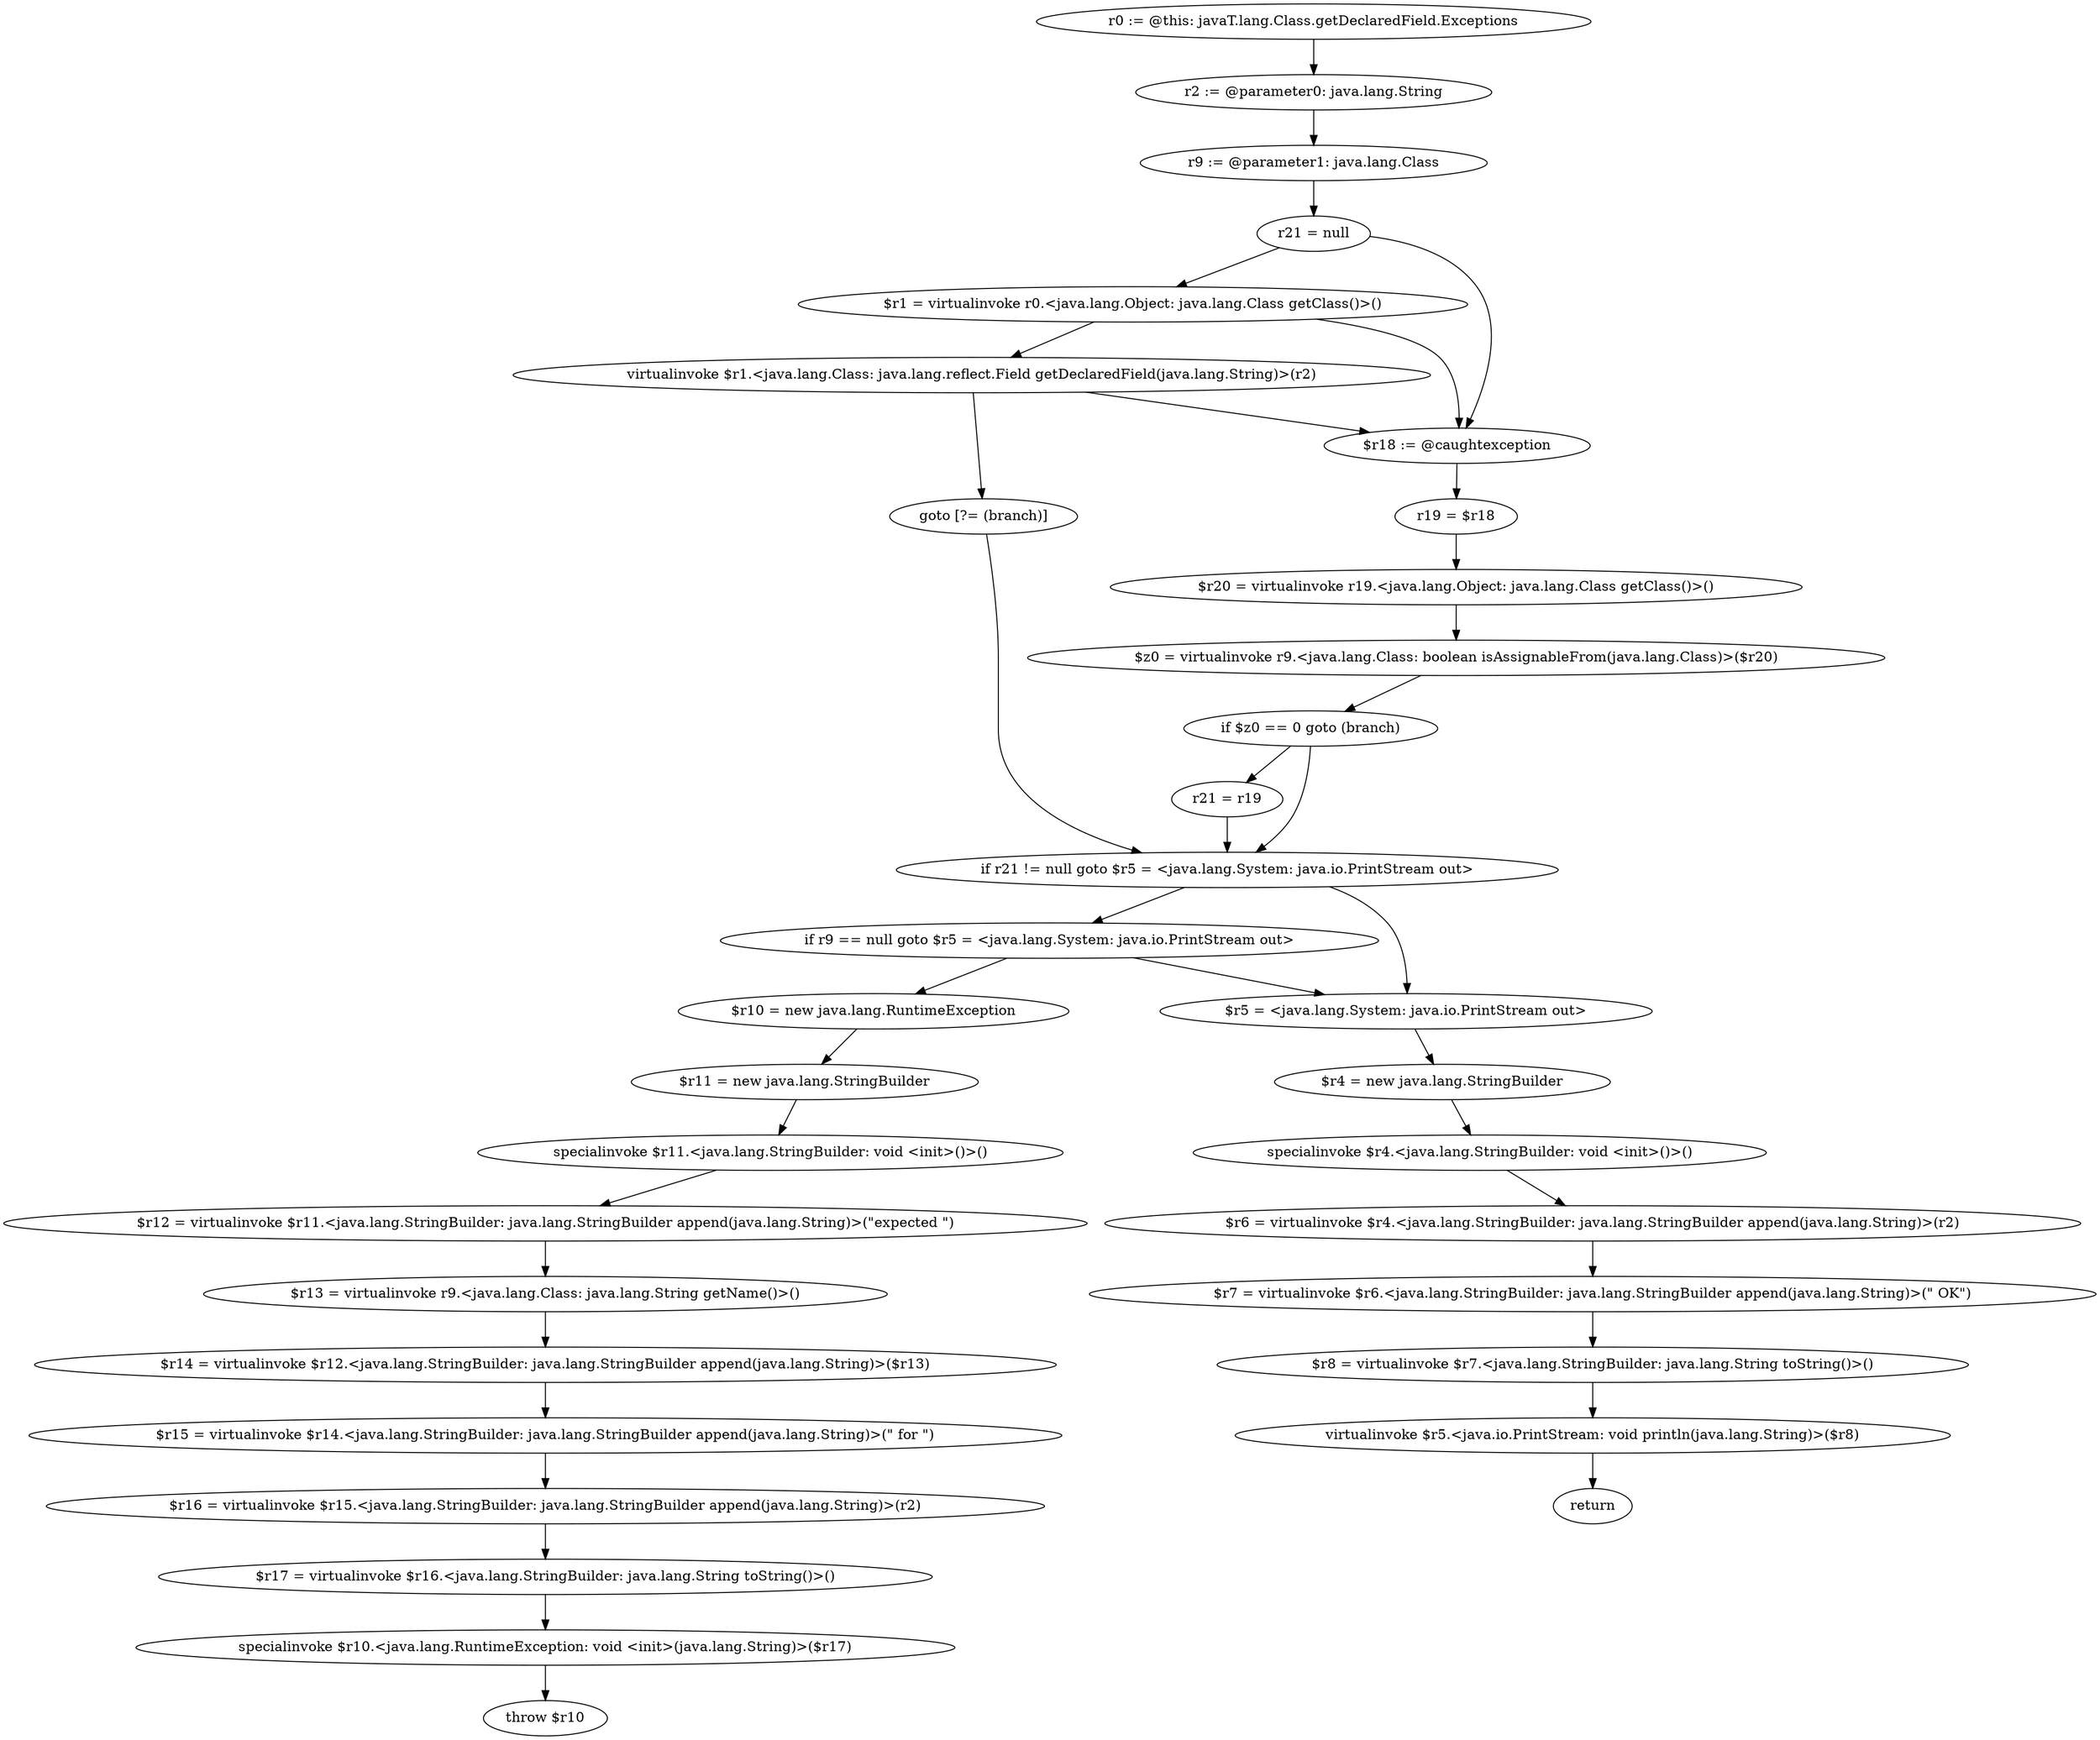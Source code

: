 digraph "unitGraph" {
    "r0 := @this: javaT.lang.Class.getDeclaredField.Exceptions"
    "r2 := @parameter0: java.lang.String"
    "r9 := @parameter1: java.lang.Class"
    "r21 = null"
    "$r1 = virtualinvoke r0.<java.lang.Object: java.lang.Class getClass()>()"
    "virtualinvoke $r1.<java.lang.Class: java.lang.reflect.Field getDeclaredField(java.lang.String)>(r2)"
    "goto [?= (branch)]"
    "$r18 := @caughtexception"
    "r19 = $r18"
    "$r20 = virtualinvoke r19.<java.lang.Object: java.lang.Class getClass()>()"
    "$z0 = virtualinvoke r9.<java.lang.Class: boolean isAssignableFrom(java.lang.Class)>($r20)"
    "if $z0 == 0 goto (branch)"
    "r21 = r19"
    "if r21 != null goto $r5 = <java.lang.System: java.io.PrintStream out>"
    "if r9 == null goto $r5 = <java.lang.System: java.io.PrintStream out>"
    "$r10 = new java.lang.RuntimeException"
    "$r11 = new java.lang.StringBuilder"
    "specialinvoke $r11.<java.lang.StringBuilder: void <init>()>()"
    "$r12 = virtualinvoke $r11.<java.lang.StringBuilder: java.lang.StringBuilder append(java.lang.String)>(\"expected \")"
    "$r13 = virtualinvoke r9.<java.lang.Class: java.lang.String getName()>()"
    "$r14 = virtualinvoke $r12.<java.lang.StringBuilder: java.lang.StringBuilder append(java.lang.String)>($r13)"
    "$r15 = virtualinvoke $r14.<java.lang.StringBuilder: java.lang.StringBuilder append(java.lang.String)>(\" for \")"
    "$r16 = virtualinvoke $r15.<java.lang.StringBuilder: java.lang.StringBuilder append(java.lang.String)>(r2)"
    "$r17 = virtualinvoke $r16.<java.lang.StringBuilder: java.lang.String toString()>()"
    "specialinvoke $r10.<java.lang.RuntimeException: void <init>(java.lang.String)>($r17)"
    "throw $r10"
    "$r5 = <java.lang.System: java.io.PrintStream out>"
    "$r4 = new java.lang.StringBuilder"
    "specialinvoke $r4.<java.lang.StringBuilder: void <init>()>()"
    "$r6 = virtualinvoke $r4.<java.lang.StringBuilder: java.lang.StringBuilder append(java.lang.String)>(r2)"
    "$r7 = virtualinvoke $r6.<java.lang.StringBuilder: java.lang.StringBuilder append(java.lang.String)>(\" OK\")"
    "$r8 = virtualinvoke $r7.<java.lang.StringBuilder: java.lang.String toString()>()"
    "virtualinvoke $r5.<java.io.PrintStream: void println(java.lang.String)>($r8)"
    "return"
    "r0 := @this: javaT.lang.Class.getDeclaredField.Exceptions"->"r2 := @parameter0: java.lang.String";
    "r2 := @parameter0: java.lang.String"->"r9 := @parameter1: java.lang.Class";
    "r9 := @parameter1: java.lang.Class"->"r21 = null";
    "r21 = null"->"$r1 = virtualinvoke r0.<java.lang.Object: java.lang.Class getClass()>()";
    "r21 = null"->"$r18 := @caughtexception";
    "$r1 = virtualinvoke r0.<java.lang.Object: java.lang.Class getClass()>()"->"virtualinvoke $r1.<java.lang.Class: java.lang.reflect.Field getDeclaredField(java.lang.String)>(r2)";
    "$r1 = virtualinvoke r0.<java.lang.Object: java.lang.Class getClass()>()"->"$r18 := @caughtexception";
    "virtualinvoke $r1.<java.lang.Class: java.lang.reflect.Field getDeclaredField(java.lang.String)>(r2)"->"goto [?= (branch)]";
    "virtualinvoke $r1.<java.lang.Class: java.lang.reflect.Field getDeclaredField(java.lang.String)>(r2)"->"$r18 := @caughtexception";
    "goto [?= (branch)]"->"if r21 != null goto $r5 = <java.lang.System: java.io.PrintStream out>";
    "$r18 := @caughtexception"->"r19 = $r18";
    "r19 = $r18"->"$r20 = virtualinvoke r19.<java.lang.Object: java.lang.Class getClass()>()";
    "$r20 = virtualinvoke r19.<java.lang.Object: java.lang.Class getClass()>()"->"$z0 = virtualinvoke r9.<java.lang.Class: boolean isAssignableFrom(java.lang.Class)>($r20)";
    "$z0 = virtualinvoke r9.<java.lang.Class: boolean isAssignableFrom(java.lang.Class)>($r20)"->"if $z0 == 0 goto (branch)";
    "if $z0 == 0 goto (branch)"->"r21 = r19";
    "if $z0 == 0 goto (branch)"->"if r21 != null goto $r5 = <java.lang.System: java.io.PrintStream out>";
    "r21 = r19"->"if r21 != null goto $r5 = <java.lang.System: java.io.PrintStream out>";
    "if r21 != null goto $r5 = <java.lang.System: java.io.PrintStream out>"->"if r9 == null goto $r5 = <java.lang.System: java.io.PrintStream out>";
    "if r21 != null goto $r5 = <java.lang.System: java.io.PrintStream out>"->"$r5 = <java.lang.System: java.io.PrintStream out>";
    "if r9 == null goto $r5 = <java.lang.System: java.io.PrintStream out>"->"$r10 = new java.lang.RuntimeException";
    "if r9 == null goto $r5 = <java.lang.System: java.io.PrintStream out>"->"$r5 = <java.lang.System: java.io.PrintStream out>";
    "$r10 = new java.lang.RuntimeException"->"$r11 = new java.lang.StringBuilder";
    "$r11 = new java.lang.StringBuilder"->"specialinvoke $r11.<java.lang.StringBuilder: void <init>()>()";
    "specialinvoke $r11.<java.lang.StringBuilder: void <init>()>()"->"$r12 = virtualinvoke $r11.<java.lang.StringBuilder: java.lang.StringBuilder append(java.lang.String)>(\"expected \")";
    "$r12 = virtualinvoke $r11.<java.lang.StringBuilder: java.lang.StringBuilder append(java.lang.String)>(\"expected \")"->"$r13 = virtualinvoke r9.<java.lang.Class: java.lang.String getName()>()";
    "$r13 = virtualinvoke r9.<java.lang.Class: java.lang.String getName()>()"->"$r14 = virtualinvoke $r12.<java.lang.StringBuilder: java.lang.StringBuilder append(java.lang.String)>($r13)";
    "$r14 = virtualinvoke $r12.<java.lang.StringBuilder: java.lang.StringBuilder append(java.lang.String)>($r13)"->"$r15 = virtualinvoke $r14.<java.lang.StringBuilder: java.lang.StringBuilder append(java.lang.String)>(\" for \")";
    "$r15 = virtualinvoke $r14.<java.lang.StringBuilder: java.lang.StringBuilder append(java.lang.String)>(\" for \")"->"$r16 = virtualinvoke $r15.<java.lang.StringBuilder: java.lang.StringBuilder append(java.lang.String)>(r2)";
    "$r16 = virtualinvoke $r15.<java.lang.StringBuilder: java.lang.StringBuilder append(java.lang.String)>(r2)"->"$r17 = virtualinvoke $r16.<java.lang.StringBuilder: java.lang.String toString()>()";
    "$r17 = virtualinvoke $r16.<java.lang.StringBuilder: java.lang.String toString()>()"->"specialinvoke $r10.<java.lang.RuntimeException: void <init>(java.lang.String)>($r17)";
    "specialinvoke $r10.<java.lang.RuntimeException: void <init>(java.lang.String)>($r17)"->"throw $r10";
    "$r5 = <java.lang.System: java.io.PrintStream out>"->"$r4 = new java.lang.StringBuilder";
    "$r4 = new java.lang.StringBuilder"->"specialinvoke $r4.<java.lang.StringBuilder: void <init>()>()";
    "specialinvoke $r4.<java.lang.StringBuilder: void <init>()>()"->"$r6 = virtualinvoke $r4.<java.lang.StringBuilder: java.lang.StringBuilder append(java.lang.String)>(r2)";
    "$r6 = virtualinvoke $r4.<java.lang.StringBuilder: java.lang.StringBuilder append(java.lang.String)>(r2)"->"$r7 = virtualinvoke $r6.<java.lang.StringBuilder: java.lang.StringBuilder append(java.lang.String)>(\" OK\")";
    "$r7 = virtualinvoke $r6.<java.lang.StringBuilder: java.lang.StringBuilder append(java.lang.String)>(\" OK\")"->"$r8 = virtualinvoke $r7.<java.lang.StringBuilder: java.lang.String toString()>()";
    "$r8 = virtualinvoke $r7.<java.lang.StringBuilder: java.lang.String toString()>()"->"virtualinvoke $r5.<java.io.PrintStream: void println(java.lang.String)>($r8)";
    "virtualinvoke $r5.<java.io.PrintStream: void println(java.lang.String)>($r8)"->"return";
}
